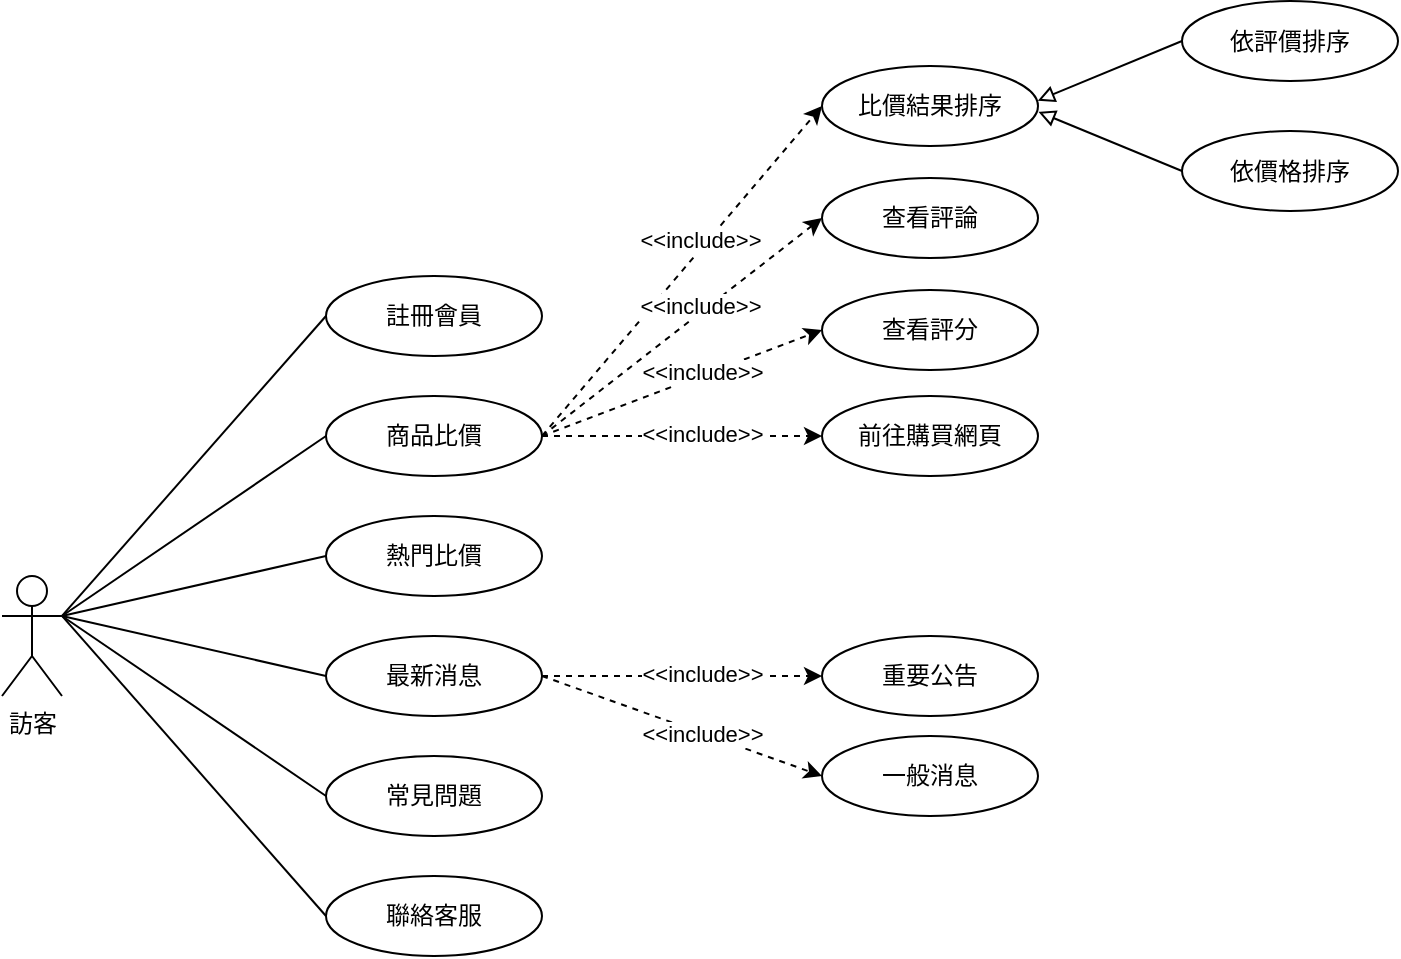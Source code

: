 <mxfile version="21.2.8" type="device">
  <diagram name="Page-1" id="L7bZQ2ZqeiiDAUVz-HTF">
    <mxGraphModel dx="978" dy="571" grid="1" gridSize="10" guides="1" tooltips="1" connect="1" arrows="1" fold="1" page="1" pageScale="1" pageWidth="827" pageHeight="1169" math="0" shadow="0">
      <root>
        <mxCell id="0" />
        <mxCell id="1" parent="0" />
        <mxCell id="_GVOletZbV4rYhE-AKmH-5" value="訪客" style="shape=umlActor;verticalLabelPosition=bottom;verticalAlign=top;html=1;outlineConnect=0;" parent="1" vertex="1">
          <mxGeometry x="80" y="450" width="30" height="60" as="geometry" />
        </mxCell>
        <mxCell id="_GVOletZbV4rYhE-AKmH-27" style="rounded=0;orthogonalLoop=1;jettySize=auto;html=1;exitX=1;exitY=0.333;exitDx=0;exitDy=0;exitPerimeter=0;entryX=0;entryY=0.5;entryDx=0;entryDy=0;endArrow=none;endFill=0;" parent="1" source="_GVOletZbV4rYhE-AKmH-5" target="_GVOletZbV4rYhE-AKmH-4" edge="1">
          <mxGeometry relative="1" as="geometry">
            <mxPoint x="100" y="310" as="sourcePoint" />
            <mxPoint x="252" y="170" as="targetPoint" />
          </mxGeometry>
        </mxCell>
        <mxCell id="_GVOletZbV4rYhE-AKmH-28" style="rounded=0;orthogonalLoop=1;jettySize=auto;html=1;exitX=1;exitY=0.333;exitDx=0;exitDy=0;exitPerimeter=0;entryX=0;entryY=0.5;entryDx=0;entryDy=0;endArrow=none;endFill=0;" parent="1" source="_GVOletZbV4rYhE-AKmH-5" target="_GVOletZbV4rYhE-AKmH-11" edge="1">
          <mxGeometry relative="1" as="geometry">
            <mxPoint x="100" y="310" as="sourcePoint" />
            <mxPoint x="252" y="225" as="targetPoint" />
          </mxGeometry>
        </mxCell>
        <mxCell id="_GVOletZbV4rYhE-AKmH-29" style="rounded=0;orthogonalLoop=1;jettySize=auto;html=1;exitX=1;exitY=0.333;exitDx=0;exitDy=0;exitPerimeter=0;entryX=0;entryY=0.5;entryDx=0;entryDy=0;endArrow=none;endFill=0;" parent="1" source="_GVOletZbV4rYhE-AKmH-5" target="_GVOletZbV4rYhE-AKmH-12" edge="1">
          <mxGeometry relative="1" as="geometry">
            <mxPoint x="100" y="310" as="sourcePoint" />
            <mxPoint x="252" y="285" as="targetPoint" />
          </mxGeometry>
        </mxCell>
        <mxCell id="_GVOletZbV4rYhE-AKmH-30" style="rounded=0;orthogonalLoop=1;jettySize=auto;html=1;entryX=0;entryY=0.5;entryDx=0;entryDy=0;endArrow=none;endFill=0;exitX=1;exitY=0.333;exitDx=0;exitDy=0;exitPerimeter=0;" parent="1" source="_GVOletZbV4rYhE-AKmH-5" target="_GVOletZbV4rYhE-AKmH-13" edge="1">
          <mxGeometry relative="1" as="geometry">
            <mxPoint x="90" y="300" as="sourcePoint" />
            <mxPoint x="252" y="345" as="targetPoint" />
          </mxGeometry>
        </mxCell>
        <mxCell id="_GVOletZbV4rYhE-AKmH-31" style="rounded=0;orthogonalLoop=1;jettySize=auto;html=1;entryX=0;entryY=0.5;entryDx=0;entryDy=0;endArrow=none;endFill=0;exitX=1;exitY=0.333;exitDx=0;exitDy=0;exitPerimeter=0;" parent="1" source="_GVOletZbV4rYhE-AKmH-5" target="_GVOletZbV4rYhE-AKmH-14" edge="1">
          <mxGeometry relative="1" as="geometry">
            <mxPoint x="100" y="310" as="sourcePoint" />
            <mxPoint x="252" y="405" as="targetPoint" />
          </mxGeometry>
        </mxCell>
        <mxCell id="_GVOletZbV4rYhE-AKmH-4" value="註冊會員" style="ellipse;whiteSpace=wrap;html=1;container=0;" parent="1" vertex="1">
          <mxGeometry x="242" y="300" width="108" height="40" as="geometry" />
        </mxCell>
        <mxCell id="_GVOletZbV4rYhE-AKmH-18" style="rounded=0;orthogonalLoop=1;jettySize=auto;html=1;entryX=0;entryY=0.5;entryDx=0;entryDy=0;dashed=1;exitX=1;exitY=0.5;exitDx=0;exitDy=0;" parent="1" source="_GVOletZbV4rYhE-AKmH-11" target="9wTTY_0UaGagiGivupTA-1" edge="1">
          <mxGeometry relative="1" as="geometry">
            <mxPoint x="490.0" y="215" as="targetPoint" />
          </mxGeometry>
        </mxCell>
        <mxCell id="_GVOletZbV4rYhE-AKmH-19" value="&amp;lt;&amp;lt;include&amp;gt;&amp;gt;" style="edgeLabel;html=1;align=center;verticalAlign=middle;resizable=0;points=[];rotation=0;container=0;" parent="_GVOletZbV4rYhE-AKmH-18" vertex="1" connectable="0">
          <mxGeometry x="0.175" relative="1" as="geometry">
            <mxPoint x="-3" y="-1" as="offset" />
          </mxGeometry>
        </mxCell>
        <mxCell id="_GVOletZbV4rYhE-AKmH-11" value="商品比價" style="ellipse;whiteSpace=wrap;html=1;container=0;" parent="1" vertex="1">
          <mxGeometry x="242" y="360" width="108" height="40" as="geometry" />
        </mxCell>
        <mxCell id="_GVOletZbV4rYhE-AKmH-12" value="最新消息" style="ellipse;whiteSpace=wrap;html=1;container=0;" parent="1" vertex="1">
          <mxGeometry x="242" y="480" width="108" height="40" as="geometry" />
        </mxCell>
        <mxCell id="_GVOletZbV4rYhE-AKmH-13" value="常見問題" style="ellipse;whiteSpace=wrap;html=1;container=0;" parent="1" vertex="1">
          <mxGeometry x="242" y="540" width="108" height="40" as="geometry" />
        </mxCell>
        <mxCell id="_GVOletZbV4rYhE-AKmH-14" value="聯絡客服" style="ellipse;whiteSpace=wrap;html=1;container=0;" parent="1" vertex="1">
          <mxGeometry x="242" y="600" width="108" height="40" as="geometry" />
        </mxCell>
        <mxCell id="_GVOletZbV4rYhE-AKmH-23" value="熱門比價" style="ellipse;whiteSpace=wrap;html=1;container=0;" parent="1" vertex="1">
          <mxGeometry x="242" y="420" width="108" height="40" as="geometry" />
        </mxCell>
        <mxCell id="CIhs6yYy7DYA_hMeoE-F-4" style="rounded=0;orthogonalLoop=1;jettySize=auto;html=1;entryX=0;entryY=0.5;entryDx=0;entryDy=0;dashed=1;exitX=1;exitY=0.5;exitDx=0;exitDy=0;" parent="1" source="_GVOletZbV4rYhE-AKmH-12" target="CIhs6yYy7DYA_hMeoE-F-7" edge="1">
          <mxGeometry relative="1" as="geometry">
            <mxPoint x="370" y="530" as="sourcePoint" />
          </mxGeometry>
        </mxCell>
        <mxCell id="CIhs6yYy7DYA_hMeoE-F-5" value="&amp;lt;&amp;lt;include&amp;gt;&amp;gt;" style="edgeLabel;html=1;align=center;verticalAlign=middle;resizable=0;points=[];rotation=0;container=0;" parent="CIhs6yYy7DYA_hMeoE-F-4" vertex="1" connectable="0">
          <mxGeometry x="0.175" relative="1" as="geometry">
            <mxPoint x="-3" y="-1" as="offset" />
          </mxGeometry>
        </mxCell>
        <mxCell id="CIhs6yYy7DYA_hMeoE-F-7" value="重要公告" style="ellipse;whiteSpace=wrap;html=1;container=0;" parent="1" vertex="1">
          <mxGeometry x="490" y="480" width="108" height="40" as="geometry" />
        </mxCell>
        <mxCell id="CIhs6yYy7DYA_hMeoE-F-9" style="rounded=0;orthogonalLoop=1;jettySize=auto;html=1;entryX=0;entryY=0.5;entryDx=0;entryDy=0;dashed=1;exitX=1;exitY=0.5;exitDx=0;exitDy=0;" parent="1" source="_GVOletZbV4rYhE-AKmH-12" target="CIhs6yYy7DYA_hMeoE-F-11" edge="1">
          <mxGeometry relative="1" as="geometry">
            <mxPoint x="360" y="565" as="sourcePoint" />
          </mxGeometry>
        </mxCell>
        <mxCell id="CIhs6yYy7DYA_hMeoE-F-10" value="&amp;lt;&amp;lt;include&amp;gt;&amp;gt;" style="edgeLabel;html=1;align=center;verticalAlign=middle;resizable=0;points=[];rotation=0;container=0;" parent="CIhs6yYy7DYA_hMeoE-F-9" vertex="1" connectable="0">
          <mxGeometry x="0.175" relative="1" as="geometry">
            <mxPoint x="-3" y="-1" as="offset" />
          </mxGeometry>
        </mxCell>
        <mxCell id="CIhs6yYy7DYA_hMeoE-F-11" value="一般消息" style="ellipse;whiteSpace=wrap;html=1;container=0;" parent="1" vertex="1">
          <mxGeometry x="490" y="530" width="108" height="40" as="geometry" />
        </mxCell>
        <mxCell id="Hux54AEykHEccqKdn2lM-1" style="rounded=0;orthogonalLoop=1;jettySize=auto;html=1;entryX=0;entryY=0.5;entryDx=0;entryDy=0;dashed=1;exitX=1;exitY=0.5;exitDx=0;exitDy=0;" parent="1" source="_GVOletZbV4rYhE-AKmH-11" target="Hux54AEykHEccqKdn2lM-3" edge="1">
          <mxGeometry relative="1" as="geometry">
            <mxPoint x="350" y="383" as="sourcePoint" />
          </mxGeometry>
        </mxCell>
        <mxCell id="Hux54AEykHEccqKdn2lM-2" value="&amp;lt;&amp;lt;include&amp;gt;&amp;gt;" style="edgeLabel;html=1;align=center;verticalAlign=middle;resizable=0;points=[];rotation=0;container=0;" parent="Hux54AEykHEccqKdn2lM-1" vertex="1" connectable="0">
          <mxGeometry x="0.175" relative="1" as="geometry">
            <mxPoint x="-3" y="-1" as="offset" />
          </mxGeometry>
        </mxCell>
        <mxCell id="Hux54AEykHEccqKdn2lM-3" value="查看評論" style="ellipse;whiteSpace=wrap;html=1;container=0;" parent="1" vertex="1">
          <mxGeometry x="490" y="251" width="108" height="40" as="geometry" />
        </mxCell>
        <mxCell id="Hux54AEykHEccqKdn2lM-4" style="rounded=0;orthogonalLoop=1;jettySize=auto;html=1;entryX=0;entryY=0.5;entryDx=0;entryDy=0;endArrow=none;endFill=0;exitX=1;exitY=0.333;exitDx=0;exitDy=0;exitPerimeter=0;" parent="1" source="_GVOletZbV4rYhE-AKmH-5" target="_GVOletZbV4rYhE-AKmH-23" edge="1">
          <mxGeometry relative="1" as="geometry">
            <mxPoint x="110" y="380" as="sourcePoint" />
            <mxPoint x="252" y="350" as="targetPoint" />
          </mxGeometry>
        </mxCell>
        <mxCell id="Hux54AEykHEccqKdn2lM-5" value="前往購買網頁" style="ellipse;whiteSpace=wrap;html=1;container=0;" parent="1" vertex="1">
          <mxGeometry x="490" y="360" width="108" height="40" as="geometry" />
        </mxCell>
        <mxCell id="Hux54AEykHEccqKdn2lM-6" style="rounded=0;orthogonalLoop=1;jettySize=auto;html=1;entryX=0;entryY=0.5;entryDx=0;entryDy=0;dashed=1;exitX=1;exitY=0.5;exitDx=0;exitDy=0;" parent="1" source="_GVOletZbV4rYhE-AKmH-11" target="Hux54AEykHEccqKdn2lM-5" edge="1">
          <mxGeometry relative="1" as="geometry">
            <mxPoint x="360" y="333" as="sourcePoint" />
            <mxPoint x="500" y="353" as="targetPoint" />
          </mxGeometry>
        </mxCell>
        <mxCell id="Hux54AEykHEccqKdn2lM-7" value="&amp;lt;&amp;lt;include&amp;gt;&amp;gt;" style="edgeLabel;html=1;align=center;verticalAlign=middle;resizable=0;points=[];rotation=0;container=0;" parent="Hux54AEykHEccqKdn2lM-6" vertex="1" connectable="0">
          <mxGeometry x="0.175" relative="1" as="geometry">
            <mxPoint x="-3" y="-1" as="offset" />
          </mxGeometry>
        </mxCell>
        <mxCell id="Hux54AEykHEccqKdn2lM-10" value="查看評分" style="ellipse;whiteSpace=wrap;html=1;container=0;" parent="1" vertex="1">
          <mxGeometry x="490" y="307" width="108" height="40" as="geometry" />
        </mxCell>
        <mxCell id="Hux54AEykHEccqKdn2lM-11" style="rounded=0;orthogonalLoop=1;jettySize=auto;html=1;entryX=0;entryY=0.5;entryDx=0;entryDy=0;dashed=1;exitX=1;exitY=0.5;exitDx=0;exitDy=0;" parent="1" source="_GVOletZbV4rYhE-AKmH-11" target="Hux54AEykHEccqKdn2lM-10" edge="1">
          <mxGeometry relative="1" as="geometry">
            <mxPoint x="360" y="390" as="sourcePoint" />
            <mxPoint x="500" y="390" as="targetPoint" />
          </mxGeometry>
        </mxCell>
        <mxCell id="Hux54AEykHEccqKdn2lM-12" value="&amp;lt;&amp;lt;include&amp;gt;&amp;gt;" style="edgeLabel;html=1;align=center;verticalAlign=middle;resizable=0;points=[];rotation=0;container=0;" parent="Hux54AEykHEccqKdn2lM-11" vertex="1" connectable="0">
          <mxGeometry x="0.175" relative="1" as="geometry">
            <mxPoint x="-3" y="-1" as="offset" />
          </mxGeometry>
        </mxCell>
        <mxCell id="9wTTY_0UaGagiGivupTA-1" value="比價結果排序" style="ellipse;whiteSpace=wrap;html=1;container=0;" vertex="1" parent="1">
          <mxGeometry x="490" y="195" width="108" height="40" as="geometry" />
        </mxCell>
        <mxCell id="9wTTY_0UaGagiGivupTA-2" style="rounded=0;orthogonalLoop=1;jettySize=auto;html=1;exitX=0;exitY=0.5;exitDx=0;exitDy=0;entryX=0.999;entryY=0.433;entryDx=0;entryDy=0;endArrow=block;endFill=0;entryPerimeter=0;" edge="1" parent="1" source="9wTTY_0UaGagiGivupTA-3" target="9wTTY_0UaGagiGivupTA-1">
          <mxGeometry relative="1" as="geometry" />
        </mxCell>
        <mxCell id="9wTTY_0UaGagiGivupTA-3" value="依評價排序" style="ellipse;whiteSpace=wrap;html=1;container=0;" vertex="1" parent="1">
          <mxGeometry x="670" y="162.5" width="108" height="40" as="geometry" />
        </mxCell>
        <mxCell id="9wTTY_0UaGagiGivupTA-4" value="依價格排序" style="ellipse;whiteSpace=wrap;html=1;container=0;" vertex="1" parent="1">
          <mxGeometry x="670" y="227.5" width="108" height="40" as="geometry" />
        </mxCell>
        <mxCell id="9wTTY_0UaGagiGivupTA-5" style="rounded=0;orthogonalLoop=1;jettySize=auto;html=1;exitX=0;exitY=0.5;exitDx=0;exitDy=0;endArrow=block;endFill=0;entryX=1.002;entryY=0.573;entryDx=0;entryDy=0;entryPerimeter=0;" edge="1" parent="1" source="9wTTY_0UaGagiGivupTA-4" target="9wTTY_0UaGagiGivupTA-1">
          <mxGeometry relative="1" as="geometry">
            <mxPoint x="690" y="413" as="sourcePoint" />
            <mxPoint x="590" y="450" as="targetPoint" />
          </mxGeometry>
        </mxCell>
      </root>
    </mxGraphModel>
  </diagram>
</mxfile>

